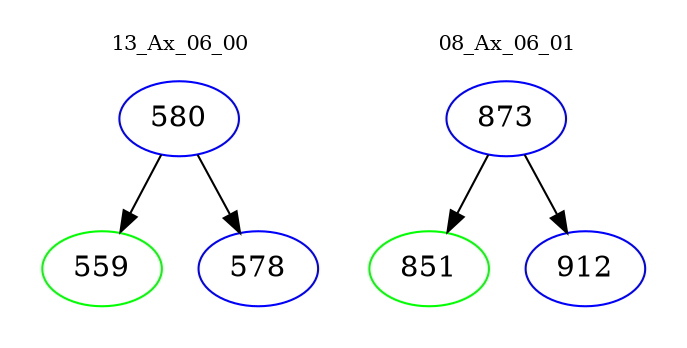 digraph{
subgraph cluster_0 {
color = white
label = "13_Ax_06_00";
fontsize=10;
T0_580 [label="580", color="blue"]
T0_580 -> T0_559 [color="black"]
T0_559 [label="559", color="green"]
T0_580 -> T0_578 [color="black"]
T0_578 [label="578", color="blue"]
}
subgraph cluster_1 {
color = white
label = "08_Ax_06_01";
fontsize=10;
T1_873 [label="873", color="blue"]
T1_873 -> T1_851 [color="black"]
T1_851 [label="851", color="green"]
T1_873 -> T1_912 [color="black"]
T1_912 [label="912", color="blue"]
}
}

